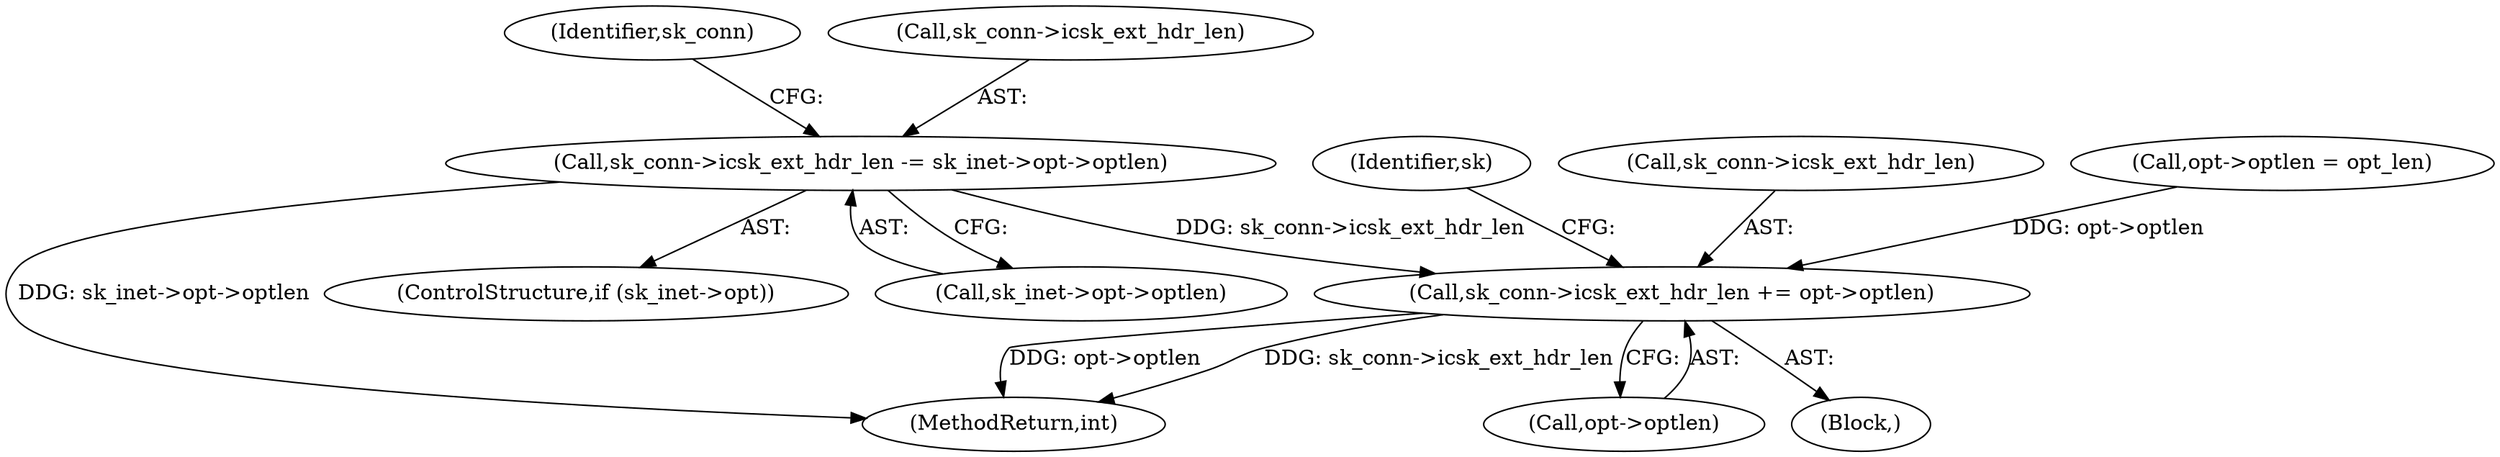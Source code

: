 digraph "1_linux_f6d8bd051c391c1c0458a30b2a7abcd939329259_10@pointer" {
"1000229" [label="(Call,sk_conn->icsk_ext_hdr_len -= sk_inet->opt->optlen)"];
"1000238" [label="(Call,sk_conn->icsk_ext_hdr_len += opt->optlen)"];
"1000240" [label="(Identifier,sk_conn)"];
"1000220" [label="(Block,)"];
"1000230" [label="(Call,sk_conn->icsk_ext_hdr_len)"];
"1000269" [label="(MethodReturn,int)"];
"1000246" [label="(Identifier,sk)"];
"1000242" [label="(Call,opt->optlen)"];
"1000233" [label="(Call,sk_inet->opt->optlen)"];
"1000225" [label="(ControlStructure,if (sk_inet->opt))"];
"1000238" [label="(Call,sk_conn->icsk_ext_hdr_len += opt->optlen)"];
"1000239" [label="(Call,sk_conn->icsk_ext_hdr_len)"];
"1000229" [label="(Call,sk_conn->icsk_ext_hdr_len -= sk_inet->opt->optlen)"];
"1000196" [label="(Call,opt->optlen = opt_len)"];
"1000229" -> "1000225"  [label="AST: "];
"1000229" -> "1000233"  [label="CFG: "];
"1000230" -> "1000229"  [label="AST: "];
"1000233" -> "1000229"  [label="AST: "];
"1000240" -> "1000229"  [label="CFG: "];
"1000229" -> "1000269"  [label="DDG: sk_inet->opt->optlen"];
"1000229" -> "1000238"  [label="DDG: sk_conn->icsk_ext_hdr_len"];
"1000238" -> "1000220"  [label="AST: "];
"1000238" -> "1000242"  [label="CFG: "];
"1000239" -> "1000238"  [label="AST: "];
"1000242" -> "1000238"  [label="AST: "];
"1000246" -> "1000238"  [label="CFG: "];
"1000238" -> "1000269"  [label="DDG: sk_conn->icsk_ext_hdr_len"];
"1000238" -> "1000269"  [label="DDG: opt->optlen"];
"1000196" -> "1000238"  [label="DDG: opt->optlen"];
}
